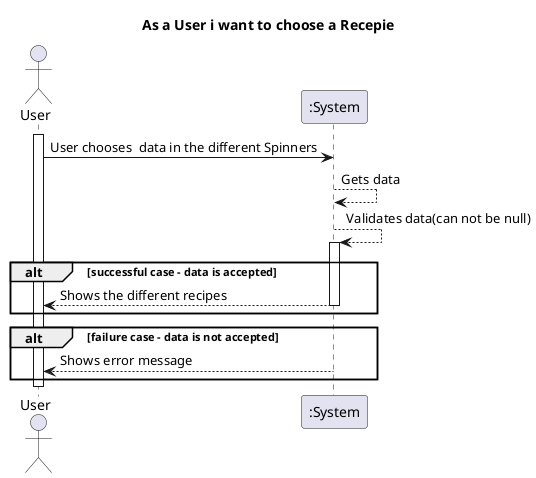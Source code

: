 @startuml
'https://plantuml.com/sequence-diagram
actor "User" as MD
title As a User i want to choose a Recepie

activate MD
MD -> ":System" : User chooses  data in the different Spinners
":System" --> ":System" : Gets data
":System" --> ":System" : Validates data(can not be null)
alt successful case - data is accepted
activate ":System"
":System" --> MD : Shows the different recipes
deactivate ":System"

end

alt failure case - data is not accepted
activate ":System"
":System" --> MD : Shows error message
deactivate ":System"

end
deactivate MD
@enduml